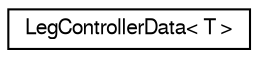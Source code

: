 digraph "Graphical Class Hierarchy"
{
  edge [fontname="FreeSans",fontsize="10",labelfontname="FreeSans",labelfontsize="10"];
  node [fontname="FreeSans",fontsize="10",shape=record];
  rankdir="LR";
  Node1 [label="LegControllerData\< T \>",height=0.2,width=0.4,color="black", fillcolor="white", style="filled",URL="$d7/d6e/struct_leg_controller_data.html"];
}
